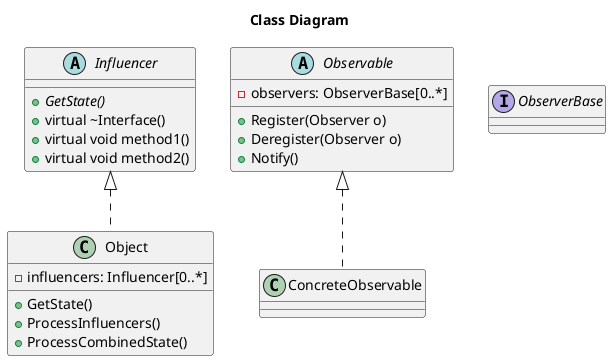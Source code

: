 @startuml
title Class Diagram

abstract class Influencer
{
    {abstract} +GetState()
    +virtual ~Interface()
    +virtual void method1()    
                                   
    +virtual void method2()
}

Influencer <|.. Object

class Object {
	- influencers: Influencer[0..*]

  +GetState()
	+ProcessInfluencers()
	+ProcessCombinedState()
	
}


abstract class Observable

Observable <|.. ConcreteObservable


abstract class Observable{
 -observers: ObserverBase[0..*]

 +Register(Observer o)
 +Deregister(Observer o)
 +Notify()
}

class ConcreteObservable


interface ObserverBase


@enduml
